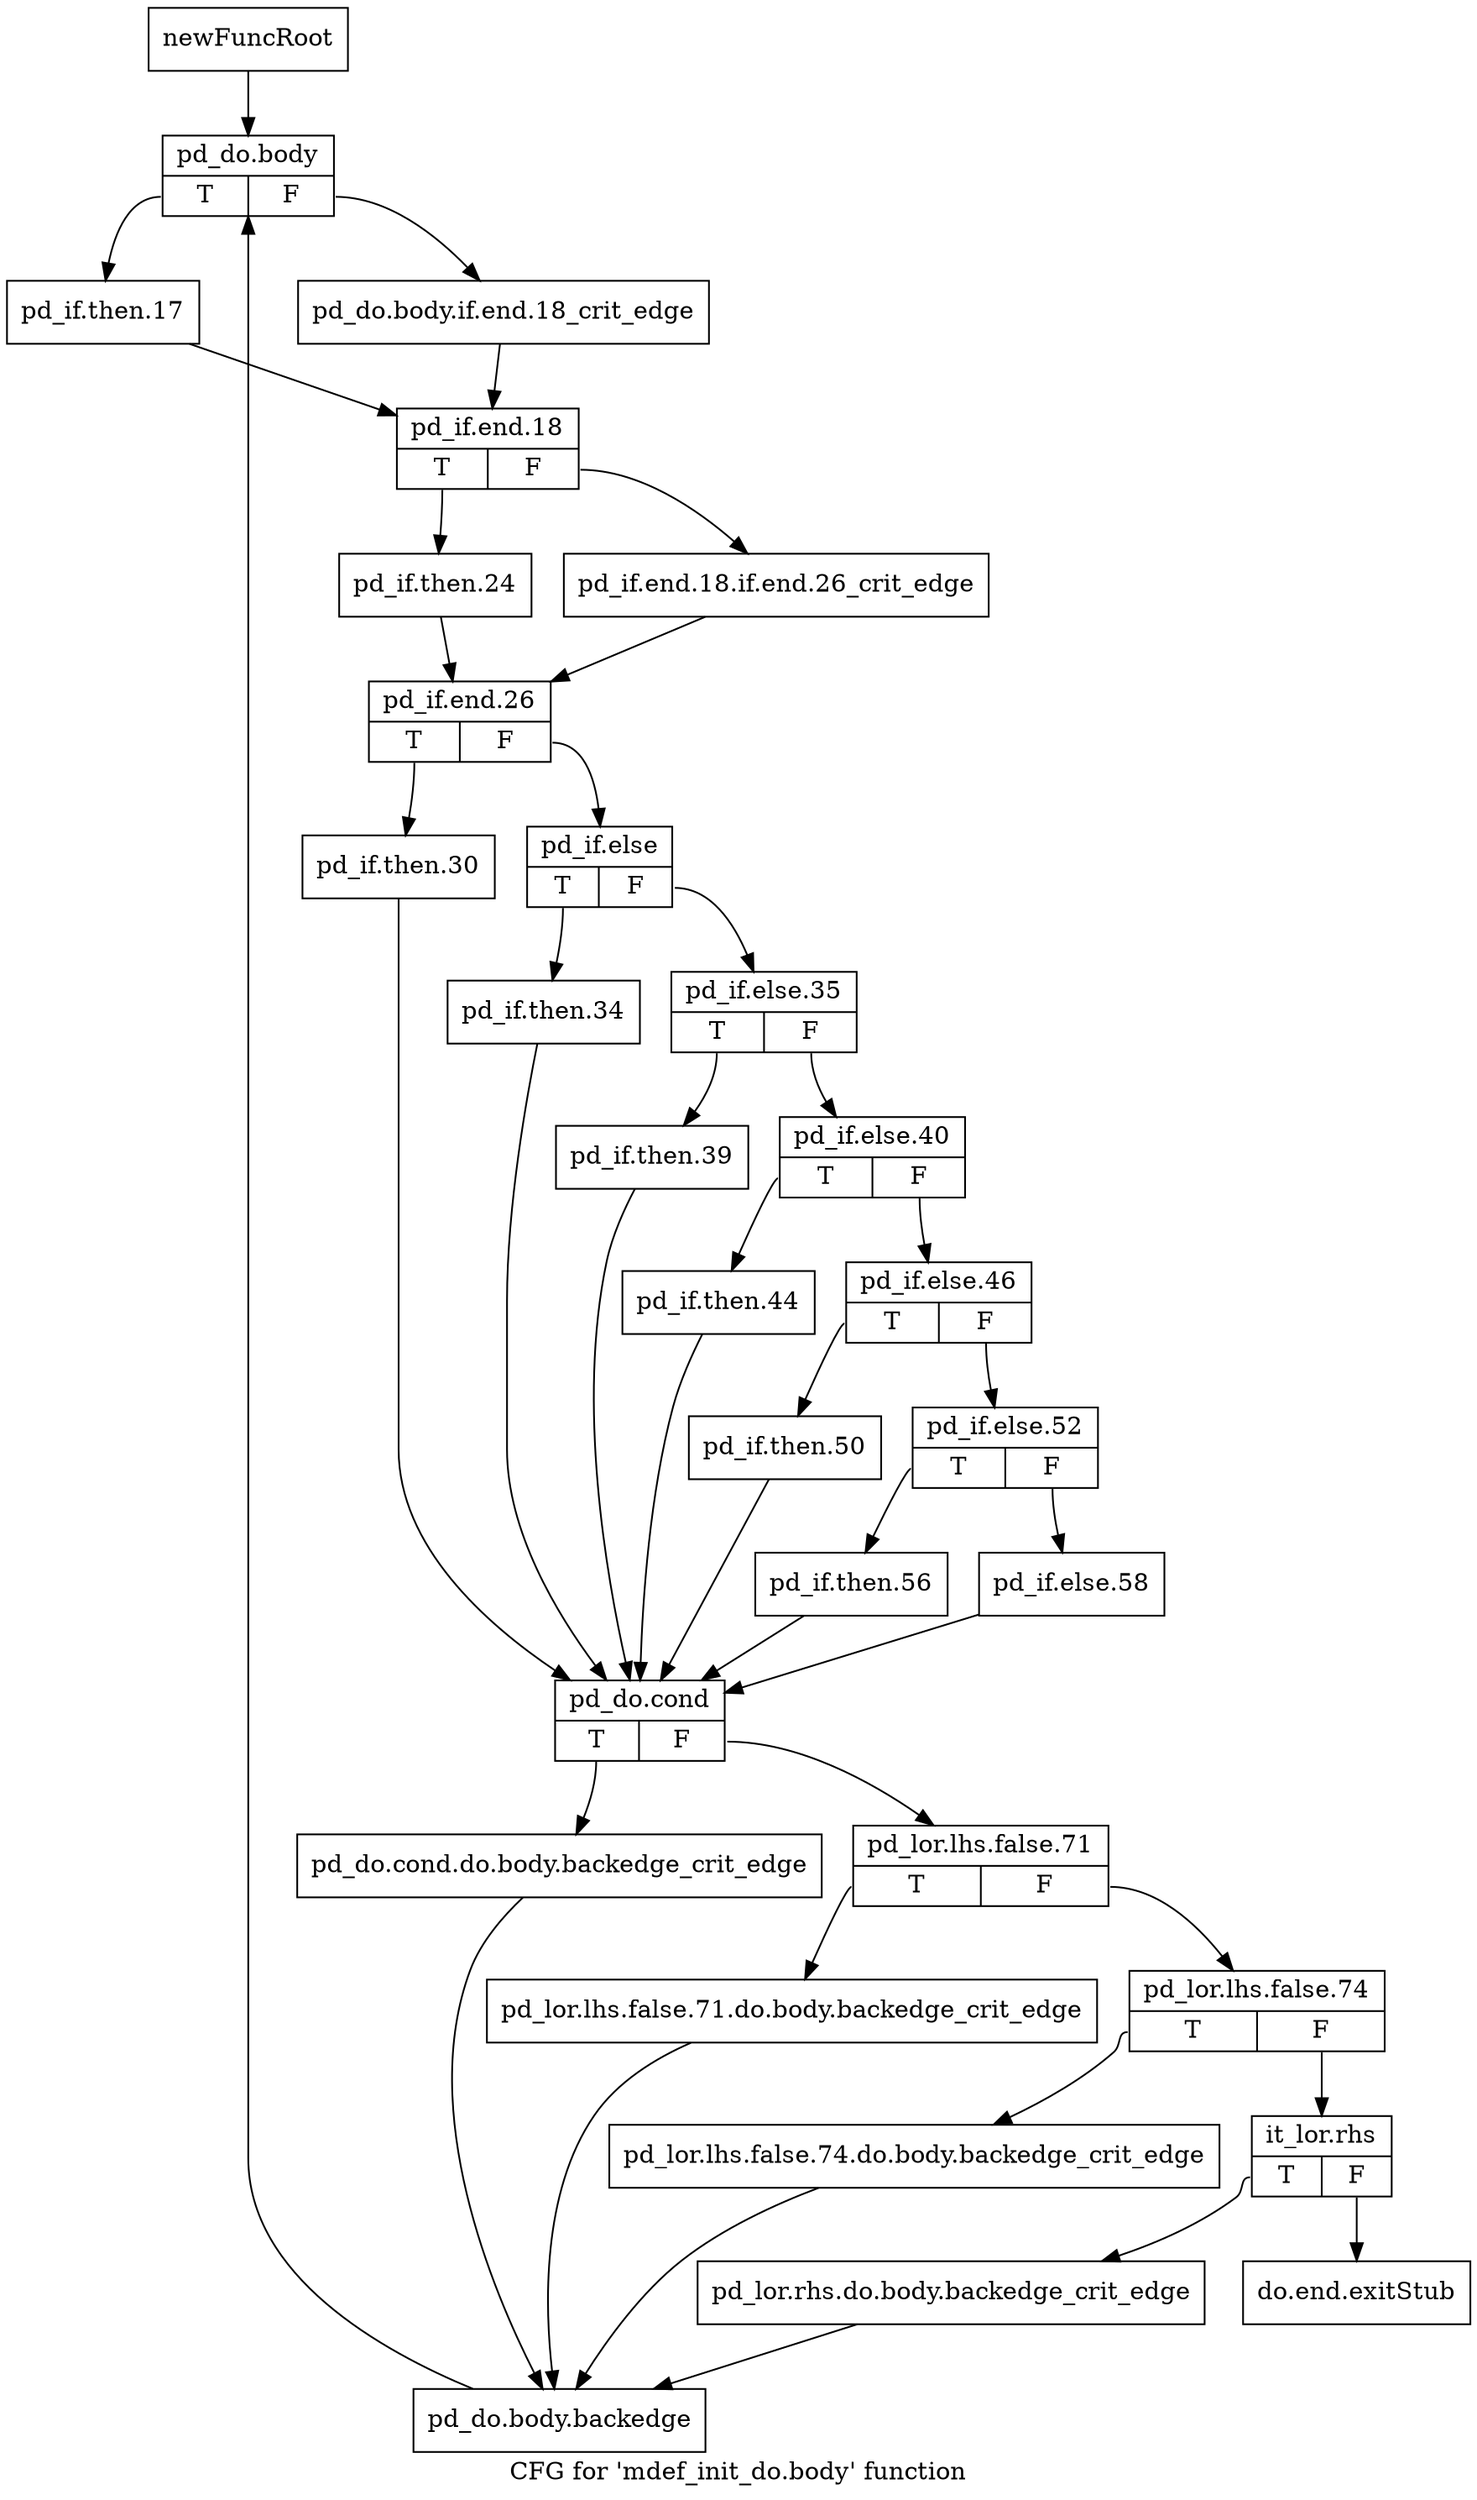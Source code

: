 digraph "CFG for 'mdef_init_do.body' function" {
	label="CFG for 'mdef_init_do.body' function";

	Node0x12d6730 [shape=record,label="{newFuncRoot}"];
	Node0x12d6730 -> Node0x12d67d0;
	Node0x12d6780 [shape=record,label="{do.end.exitStub}"];
	Node0x12d67d0 [shape=record,label="{pd_do.body|{<s0>T|<s1>F}}"];
	Node0x12d67d0:s0 -> Node0x12d6870;
	Node0x12d67d0:s1 -> Node0x12d6820;
	Node0x12d6820 [shape=record,label="{pd_do.body.if.end.18_crit_edge}"];
	Node0x12d6820 -> Node0x12d68c0;
	Node0x12d6870 [shape=record,label="{pd_if.then.17}"];
	Node0x12d6870 -> Node0x12d68c0;
	Node0x12d68c0 [shape=record,label="{pd_if.end.18|{<s0>T|<s1>F}}"];
	Node0x12d68c0:s0 -> Node0x12d6960;
	Node0x12d68c0:s1 -> Node0x12d6910;
	Node0x12d6910 [shape=record,label="{pd_if.end.18.if.end.26_crit_edge}"];
	Node0x12d6910 -> Node0x12d69b0;
	Node0x12d6960 [shape=record,label="{pd_if.then.24}"];
	Node0x12d6960 -> Node0x12d69b0;
	Node0x12d69b0 [shape=record,label="{pd_if.end.26|{<s0>T|<s1>F}}"];
	Node0x12d69b0:s0 -> Node0x12d6d70;
	Node0x12d69b0:s1 -> Node0x12d6a00;
	Node0x12d6a00 [shape=record,label="{pd_if.else|{<s0>T|<s1>F}}"];
	Node0x12d6a00:s0 -> Node0x12d6d20;
	Node0x12d6a00:s1 -> Node0x12d6a50;
	Node0x12d6a50 [shape=record,label="{pd_if.else.35|{<s0>T|<s1>F}}"];
	Node0x12d6a50:s0 -> Node0x12d6cd0;
	Node0x12d6a50:s1 -> Node0x12d6aa0;
	Node0x12d6aa0 [shape=record,label="{pd_if.else.40|{<s0>T|<s1>F}}"];
	Node0x12d6aa0:s0 -> Node0x12d6c80;
	Node0x12d6aa0:s1 -> Node0x12d6af0;
	Node0x12d6af0 [shape=record,label="{pd_if.else.46|{<s0>T|<s1>F}}"];
	Node0x12d6af0:s0 -> Node0x12d6c30;
	Node0x12d6af0:s1 -> Node0x12d6b40;
	Node0x12d6b40 [shape=record,label="{pd_if.else.52|{<s0>T|<s1>F}}"];
	Node0x12d6b40:s0 -> Node0x12d6be0;
	Node0x12d6b40:s1 -> Node0x12d6b90;
	Node0x12d6b90 [shape=record,label="{pd_if.else.58}"];
	Node0x12d6b90 -> Node0x12d6dc0;
	Node0x12d6be0 [shape=record,label="{pd_if.then.56}"];
	Node0x12d6be0 -> Node0x12d6dc0;
	Node0x12d6c30 [shape=record,label="{pd_if.then.50}"];
	Node0x12d6c30 -> Node0x12d6dc0;
	Node0x12d6c80 [shape=record,label="{pd_if.then.44}"];
	Node0x12d6c80 -> Node0x12d6dc0;
	Node0x12d6cd0 [shape=record,label="{pd_if.then.39}"];
	Node0x12d6cd0 -> Node0x12d6dc0;
	Node0x12d6d20 [shape=record,label="{pd_if.then.34}"];
	Node0x12d6d20 -> Node0x12d6dc0;
	Node0x12d6d70 [shape=record,label="{pd_if.then.30}"];
	Node0x12d6d70 -> Node0x12d6dc0;
	Node0x12d6dc0 [shape=record,label="{pd_do.cond|{<s0>T|<s1>F}}"];
	Node0x12d6dc0:s0 -> Node0x12d6ff0;
	Node0x12d6dc0:s1 -> Node0x12d6e10;
	Node0x12d6e10 [shape=record,label="{pd_lor.lhs.false.71|{<s0>T|<s1>F}}"];
	Node0x12d6e10:s0 -> Node0x12d6fa0;
	Node0x12d6e10:s1 -> Node0x12d6e60;
	Node0x12d6e60 [shape=record,label="{pd_lor.lhs.false.74|{<s0>T|<s1>F}}"];
	Node0x12d6e60:s0 -> Node0x12d6f50;
	Node0x12d6e60:s1 -> Node0x12d6eb0;
	Node0x12d6eb0 [shape=record,label="{it_lor.rhs|{<s0>T|<s1>F}}"];
	Node0x12d6eb0:s0 -> Node0x12d6f00;
	Node0x12d6eb0:s1 -> Node0x12d6780;
	Node0x12d6f00 [shape=record,label="{pd_lor.rhs.do.body.backedge_crit_edge}"];
	Node0x12d6f00 -> Node0x12d7040;
	Node0x12d6f50 [shape=record,label="{pd_lor.lhs.false.74.do.body.backedge_crit_edge}"];
	Node0x12d6f50 -> Node0x12d7040;
	Node0x12d6fa0 [shape=record,label="{pd_lor.lhs.false.71.do.body.backedge_crit_edge}"];
	Node0x12d6fa0 -> Node0x12d7040;
	Node0x12d6ff0 [shape=record,label="{pd_do.cond.do.body.backedge_crit_edge}"];
	Node0x12d6ff0 -> Node0x12d7040;
	Node0x12d7040 [shape=record,label="{pd_do.body.backedge}"];
	Node0x12d7040 -> Node0x12d67d0;
}
